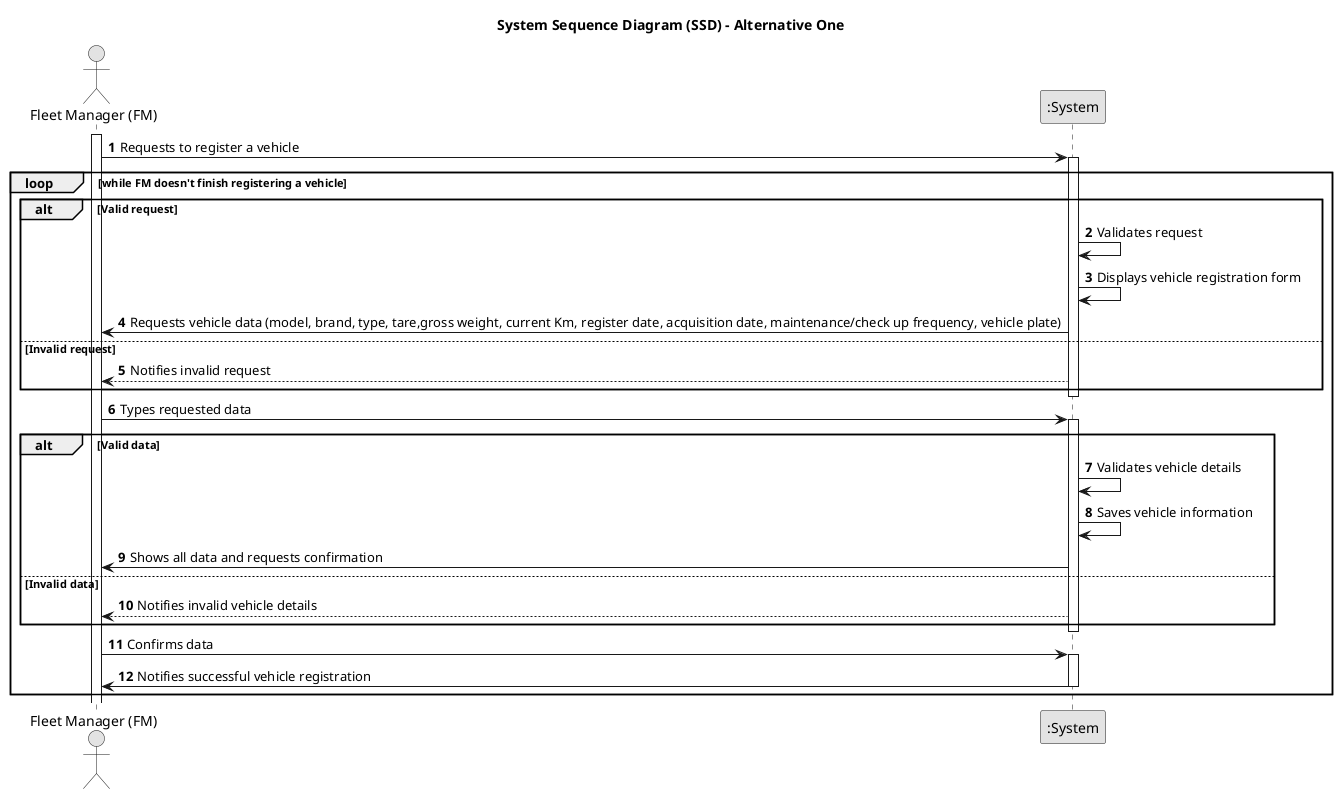 @startuml
skinparam monochrome true
skinparam packageStyle rectangle
skinparam shadowing false

actor "Fleet Manager (FM)" as FM
participant ":System" as System
autonumber

title System Sequence Diagram (SSD) - Alternative One
activate FM

FM -> System : Requests to register a vehicle
loop while FM doesn't finish registering a vehicle
activate System
alt Valid request
System -> System: Validates request
    System -> System: Displays vehicle registration form
    System -> FM : Requests vehicle data (model, brand, type, tare,gross weight, current Km, register date, acquisition date, maintenance/check up frequency, vehicle plate)
else Invalid request
    System --> FM: Notifies invalid request
end
deactivate System
    FM -> System : Types requested data
    activate System
alt Valid data
System -> System: Validates vehicle details
    System -> System: Saves vehicle information
    System -> FM : Shows all data and requests confirmation
else Invalid data
System --> FM: Notifies invalid vehicle details
end
deactivate System
    FM -> System : Confirms data
    activate System

    System -> FM: Notifies successful vehicle registration
deactivate System
end
@enduml